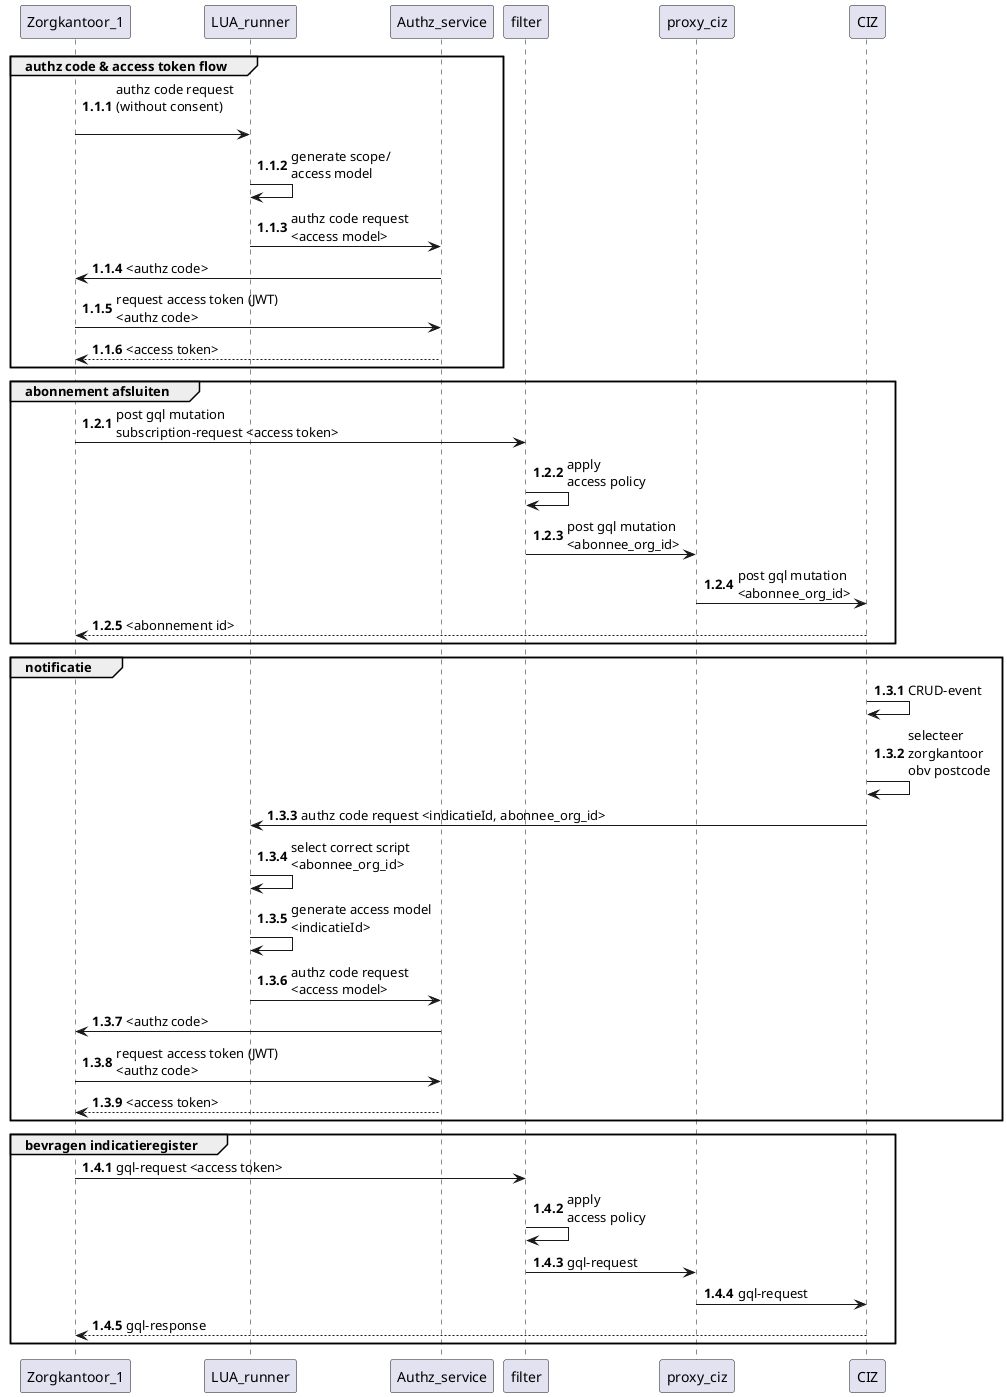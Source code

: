 @startuml
autonumber 1.1.1
participant Zorgkantoor_1 as ZK1
participant LUA_runner as LUA
participant Authz_service as authz
participant filter as filter
participant proxy_ciz as proxy
participant CIZ as ciz
group authz code & access token flow
  ZK1 -> LUA : authz code request\n(without consent)\n
  LUA -> LUA : generate scope/\naccess model
  LUA -> authz : authz code request \n<access model>
  authz -> ZK1 : <authz code>
  ZK1 -> authz : request access token (JWT)\n<authz code>
  ZK1 <-- authz : <access token>
end
group abonnement afsluiten
  autonumber inc b
  ZK1 -> filter : post gql mutation \nsubscription-request <access token>
  filter -> filter: apply \naccess policy
  filter -> proxy : post gql mutation \n<abonnee_org_id>
  proxy -> ciz : post gql mutation \n<abonnee_org_id>
  ciz --> ZK1 : <abonnement id>
end
group notificatie
  autonumber inc b  
  ciz -> ciz : CRUD-event
  ciz -> ciz : selecteer \nzorgkantoor \nobv postcode
  ciz -> LUA : authz code request <indicatieId, abonnee_org_id>
  LUA -> LUA : select correct script \n<abonnee_org_id>
  LUA -> LUA : generate access model \n<indicatieId>
  LUA -> authz : authz code request \n<access model>
  authz -> ZK1 : <authz code> 
  ZK1 -> authz : request access token (JWT)\n<authz code>
  ZK1 <-- authz : <access token>
end
group bevragen indicatieregister
  autonumber inc b  
  ZK1 -> filter : gql-request <access token>
  filter -> filter: apply \naccess policy
  filter -> proxy : gql-request 
  proxy -> ciz : gql-request
  ciz --> ZK1 : gql-response
end
@enduml
